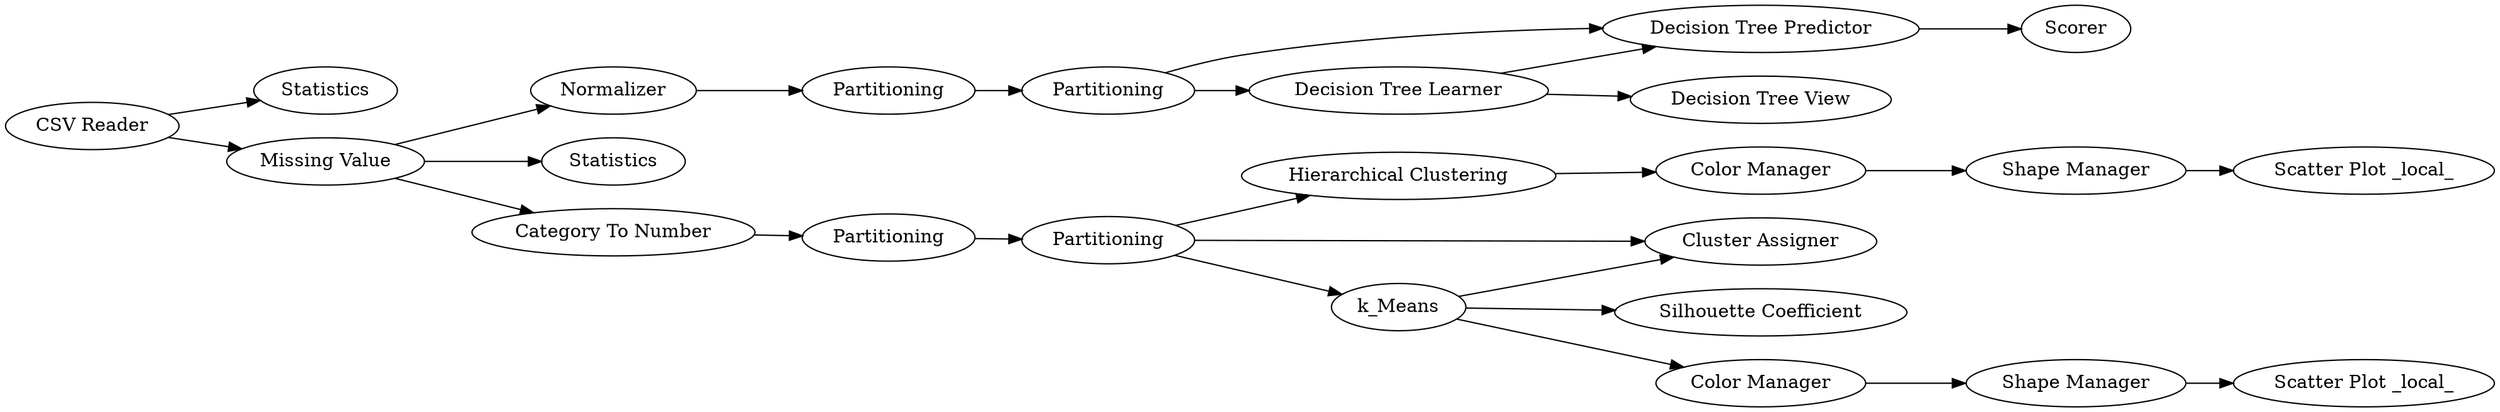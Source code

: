 digraph {
	"-7854355923639128863_22" [label="Shape Manager"]
	"-7854355923639128863_30" [label=Normalizer]
	"-7854355923639128863_27" [label="Decision Tree Predictor"]
	"-7854355923639128863_18" [label="Hierarchical Clustering"]
	"-7854355923639128863_14" [label=Statistics]
	"-7854355923639128863_17" [label=Partitioning]
	"-7854355923639128863_20" [label="Cluster Assigner"]
	"-7854355923639128863_34" [label=Partitioning]
	"-7854355923639128863_33" [label=Partitioning]
	"-7854355923639128863_23" [label="Scatter Plot _local_"]
	"-7854355923639128863_25" [label=Partitioning]
	"-7854355923639128863_24" [label="Silhouette Coefficient"]
	"-7854355923639128863_1" [label="CSV Reader"]
	"-7854355923639128863_36" [label="Color Manager"]
	"-7854355923639128863_29" [label=Scorer]
	"-7854355923639128863_19" [label=k_Means]
	"-7854355923639128863_35" [label="Scatter Plot _local_"]
	"-7854355923639128863_21" [label="Color Manager"]
	"-7854355923639128863_15" [label="Missing Value"]
	"-7854355923639128863_26" [label="Decision Tree Learner"]
	"-7854355923639128863_16" [label=Statistics]
	"-7854355923639128863_28" [label="Decision Tree View"]
	"-7854355923639128863_32" [label="Category To Number"]
	"-7854355923639128863_37" [label="Shape Manager"]
	"-7854355923639128863_26" -> "-7854355923639128863_28"
	"-7854355923639128863_30" -> "-7854355923639128863_34"
	"-7854355923639128863_1" -> "-7854355923639128863_15"
	"-7854355923639128863_32" -> "-7854355923639128863_17"
	"-7854355923639128863_21" -> "-7854355923639128863_22"
	"-7854355923639128863_25" -> "-7854355923639128863_19"
	"-7854355923639128863_1" -> "-7854355923639128863_14"
	"-7854355923639128863_19" -> "-7854355923639128863_24"
	"-7854355923639128863_33" -> "-7854355923639128863_27"
	"-7854355923639128863_19" -> "-7854355923639128863_21"
	"-7854355923639128863_15" -> "-7854355923639128863_32"
	"-7854355923639128863_25" -> "-7854355923639128863_18"
	"-7854355923639128863_25" -> "-7854355923639128863_20"
	"-7854355923639128863_15" -> "-7854355923639128863_16"
	"-7854355923639128863_26" -> "-7854355923639128863_27"
	"-7854355923639128863_36" -> "-7854355923639128863_37"
	"-7854355923639128863_15" -> "-7854355923639128863_30"
	"-7854355923639128863_18" -> "-7854355923639128863_36"
	"-7854355923639128863_33" -> "-7854355923639128863_26"
	"-7854355923639128863_27" -> "-7854355923639128863_29"
	"-7854355923639128863_17" -> "-7854355923639128863_25"
	"-7854355923639128863_19" -> "-7854355923639128863_20"
	"-7854355923639128863_22" -> "-7854355923639128863_23"
	"-7854355923639128863_37" -> "-7854355923639128863_35"
	"-7854355923639128863_34" -> "-7854355923639128863_33"
	rankdir=LR
}
